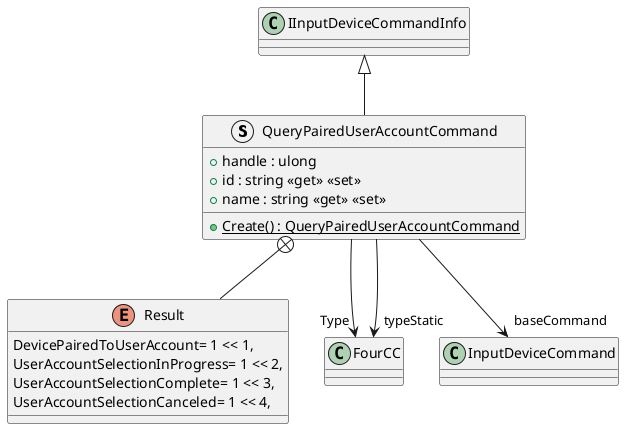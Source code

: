 @startuml
struct QueryPairedUserAccountCommand {
    + handle : ulong
    + id : string <<get>> <<set>>
    + name : string <<get>> <<set>>
    + {static} Create() : QueryPairedUserAccountCommand
}
enum Result {
    DevicePairedToUserAccount= 1 << 1,
    UserAccountSelectionInProgress= 1 << 2,
    UserAccountSelectionComplete= 1 << 3,
    UserAccountSelectionCanceled= 1 << 4,
}
IInputDeviceCommandInfo <|-- QueryPairedUserAccountCommand
QueryPairedUserAccountCommand --> "Type" FourCC
QueryPairedUserAccountCommand --> "baseCommand" InputDeviceCommand
QueryPairedUserAccountCommand --> "typeStatic" FourCC
QueryPairedUserAccountCommand +-- Result
@enduml

